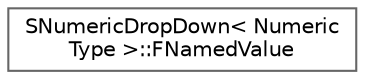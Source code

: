 digraph "Graphical Class Hierarchy"
{
 // INTERACTIVE_SVG=YES
 // LATEX_PDF_SIZE
  bgcolor="transparent";
  edge [fontname=Helvetica,fontsize=10,labelfontname=Helvetica,labelfontsize=10];
  node [fontname=Helvetica,fontsize=10,shape=box,height=0.2,width=0.4];
  rankdir="LR";
  Node0 [id="Node000000",label="SNumericDropDown\< Numeric\lType \>::FNamedValue",height=0.2,width=0.4,color="grey40", fillcolor="white", style="filled",URL="$d1/d13/classSNumericDropDown_1_1FNamedValue.html",tooltip="Represents a named numeric value for display in the drop down menu."];
}
